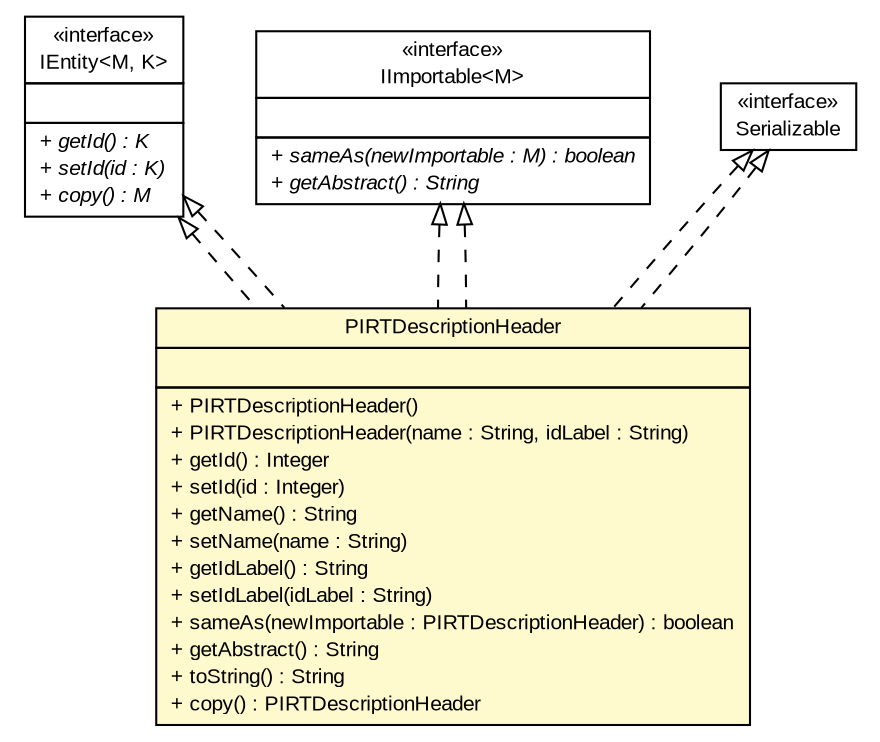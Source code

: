 #!/usr/local/bin/dot
#
# Class diagram 
# Generated by UMLGraph version R5_6-24-gf6e263 (http://www.umlgraph.org/)
#

digraph G {
	edge [fontname="arial",fontsize=10,labelfontname="arial",labelfontsize=10];
	node [fontname="arial",fontsize=10,shape=plaintext];
	nodesep=0.25;
	ranksep=0.5;
	// gov.sandia.cf.model.IEntity<M, K>
	c319340 [label=<<table title="gov.sandia.cf.model.IEntity" border="0" cellborder="1" cellspacing="0" cellpadding="2" port="p" href="./IEntity.html">
		<tr><td><table border="0" cellspacing="0" cellpadding="1">
<tr><td align="center" balign="center"> &#171;interface&#187; </td></tr>
<tr><td align="center" balign="center"> IEntity&lt;M, K&gt; </td></tr>
		</table></td></tr>
		<tr><td><table border="0" cellspacing="0" cellpadding="1">
<tr><td align="left" balign="left">  </td></tr>
		</table></td></tr>
		<tr><td><table border="0" cellspacing="0" cellpadding="1">
<tr><td align="left" balign="left"><font face="arial italic" point-size="10.0"> + getId() : K </font></td></tr>
<tr><td align="left" balign="left"><font face="arial italic" point-size="10.0"> + setId(id : K) </font></td></tr>
<tr><td align="left" balign="left"><font face="arial italic" point-size="10.0"> + copy() : M </font></td></tr>
		</table></td></tr>
		</table>>, URL="./IEntity.html", fontname="arial", fontcolor="black", fontsize=10.0];
	// gov.sandia.cf.model.IImportable<M>
	c319344 [label=<<table title="gov.sandia.cf.model.IImportable" border="0" cellborder="1" cellspacing="0" cellpadding="2" port="p" href="./IImportable.html">
		<tr><td><table border="0" cellspacing="0" cellpadding="1">
<tr><td align="center" balign="center"> &#171;interface&#187; </td></tr>
<tr><td align="center" balign="center"> IImportable&lt;M&gt; </td></tr>
		</table></td></tr>
		<tr><td><table border="0" cellspacing="0" cellpadding="1">
<tr><td align="left" balign="left">  </td></tr>
		</table></td></tr>
		<tr><td><table border="0" cellspacing="0" cellpadding="1">
<tr><td align="left" balign="left"><font face="arial italic" point-size="10.0"> + sameAs(newImportable : M) : boolean </font></td></tr>
<tr><td align="left" balign="left"><font face="arial italic" point-size="10.0"> + getAbstract() : String </font></td></tr>
		</table></td></tr>
		</table>>, URL="./IImportable.html", fontname="arial", fontcolor="black", fontsize=10.0];
	// gov.sandia.cf.model.PIRTDescriptionHeader
	c319401 [label=<<table title="gov.sandia.cf.model.PIRTDescriptionHeader" border="0" cellborder="1" cellspacing="0" cellpadding="2" port="p" bgcolor="lemonChiffon" href="./PIRTDescriptionHeader.html">
		<tr><td><table border="0" cellspacing="0" cellpadding="1">
<tr><td align="center" balign="center"> PIRTDescriptionHeader </td></tr>
		</table></td></tr>
		<tr><td><table border="0" cellspacing="0" cellpadding="1">
<tr><td align="left" balign="left">  </td></tr>
		</table></td></tr>
		<tr><td><table border="0" cellspacing="0" cellpadding="1">
<tr><td align="left" balign="left"> + PIRTDescriptionHeader() </td></tr>
<tr><td align="left" balign="left"> + PIRTDescriptionHeader(name : String, idLabel : String) </td></tr>
<tr><td align="left" balign="left"> + getId() : Integer </td></tr>
<tr><td align="left" balign="left"> + setId(id : Integer) </td></tr>
<tr><td align="left" balign="left"> + getName() : String </td></tr>
<tr><td align="left" balign="left"> + setName(name : String) </td></tr>
<tr><td align="left" balign="left"> + getIdLabel() : String </td></tr>
<tr><td align="left" balign="left"> + setIdLabel(idLabel : String) </td></tr>
<tr><td align="left" balign="left"> + sameAs(newImportable : PIRTDescriptionHeader) : boolean </td></tr>
<tr><td align="left" balign="left"> + getAbstract() : String </td></tr>
<tr><td align="left" balign="left"> + toString() : String </td></tr>
<tr><td align="left" balign="left"> + copy() : PIRTDescriptionHeader </td></tr>
		</table></td></tr>
		</table>>, URL="./PIRTDescriptionHeader.html", fontname="arial", fontcolor="black", fontsize=10.0];
	//gov.sandia.cf.model.PIRTDescriptionHeader implements java.io.Serializable
	c319693:p -> c319401:p [dir=back,arrowtail=empty,style=dashed];
	//gov.sandia.cf.model.PIRTDescriptionHeader implements gov.sandia.cf.model.IEntity<M, K>
	c319340:p -> c319401:p [dir=back,arrowtail=empty,style=dashed];
	//gov.sandia.cf.model.PIRTDescriptionHeader implements gov.sandia.cf.model.IImportable<M>
	c319344:p -> c319401:p [dir=back,arrowtail=empty,style=dashed];
	//gov.sandia.cf.model.PIRTDescriptionHeader implements java.io.Serializable
	c319693:p -> c319401:p [dir=back,arrowtail=empty,style=dashed];
	//gov.sandia.cf.model.PIRTDescriptionHeader implements gov.sandia.cf.model.IEntity<M, K>
	c319340:p -> c319401:p [dir=back,arrowtail=empty,style=dashed];
	//gov.sandia.cf.model.PIRTDescriptionHeader implements gov.sandia.cf.model.IImportable<M>
	c319344:p -> c319401:p [dir=back,arrowtail=empty,style=dashed];
	// java.io.Serializable
	c319693 [label=<<table title="java.io.Serializable" border="0" cellborder="1" cellspacing="0" cellpadding="2" port="p" href="http://java.sun.com/j2se/1.4.2/docs/api/java/io/Serializable.html">
		<tr><td><table border="0" cellspacing="0" cellpadding="1">
<tr><td align="center" balign="center"> &#171;interface&#187; </td></tr>
<tr><td align="center" balign="center"> Serializable </td></tr>
		</table></td></tr>
		</table>>, URL="http://java.sun.com/j2se/1.4.2/docs/api/java/io/Serializable.html", fontname="arial", fontcolor="black", fontsize=10.0];
}

